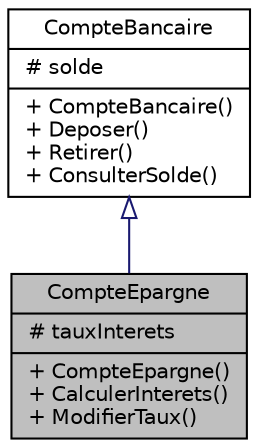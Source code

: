 digraph "CompteEpargne"
{
  edge [fontname="Helvetica",fontsize="10",labelfontname="Helvetica",labelfontsize="10"];
  node [fontname="Helvetica",fontsize="10",shape=record];
  Node0 [label="{CompteEpargne\n|# tauxInterets\l|+ CompteEpargne()\l+ CalculerInterets()\l+ ModifierTaux()\l}",height=0.2,width=0.4,color="black", fillcolor="grey75", style="filled", fontcolor="black"];
  Node1 -> Node0 [dir="back",color="midnightblue",fontsize="10",style="solid",arrowtail="onormal",fontname="Helvetica"];
  Node1 [label="{CompteBancaire\n|# solde\l|+ CompteBancaire()\l+ Deposer()\l+ Retirer()\l+ ConsulterSolde()\l}",height=0.2,width=0.4,color="black", fillcolor="white", style="filled",URL="$class_compte_bancaire.html"];
}
